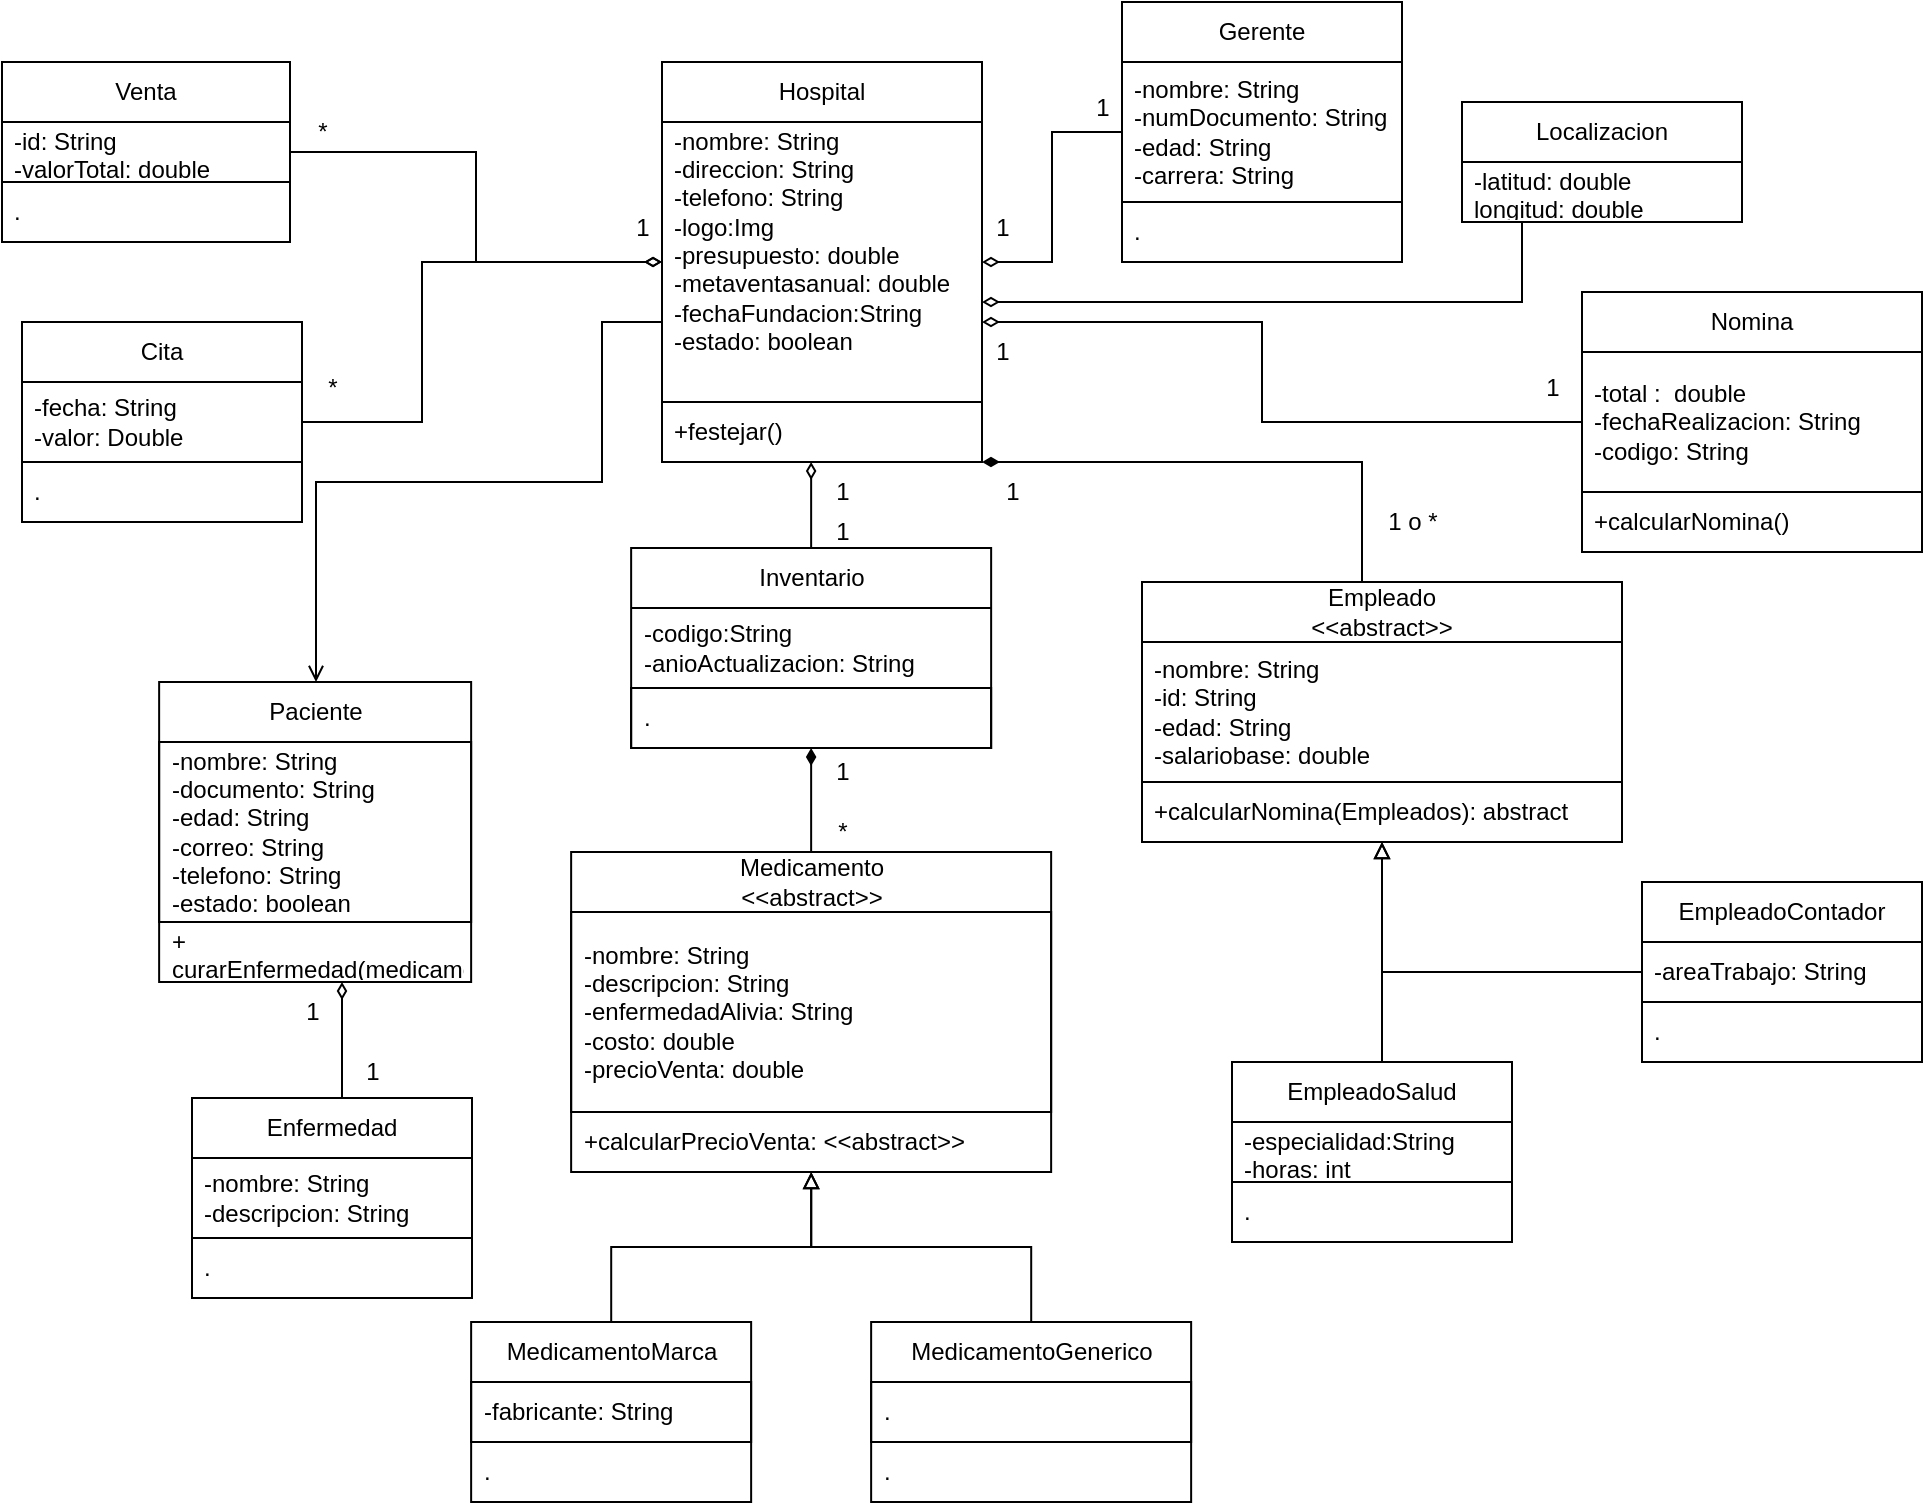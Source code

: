 <mxfile version="21.6.8" type="device">
  <diagram name="Página-1" id="5ng5Rd5MFGHNebcDndLn">
    <mxGraphModel dx="1104" dy="1677" grid="1" gridSize="10" guides="1" tooltips="1" connect="1" arrows="1" fold="1" page="1" pageScale="1" pageWidth="827" pageHeight="1169" math="0" shadow="0">
      <root>
        <mxCell id="0" />
        <mxCell id="1" parent="0" />
        <mxCell id="zHr5D0uDpAl4lUfsIHAJ-25" style="edgeStyle=orthogonalEdgeStyle;rounded=0;orthogonalLoop=1;jettySize=auto;html=1;endArrow=open;endFill=0;" parent="1" source="z0zftwjZhRZJez2SlzQU-1" target="z0zftwjZhRZJez2SlzQU-5" edge="1">
          <mxGeometry relative="1" as="geometry">
            <Array as="points">
              <mxPoint x="410" y="70" />
              <mxPoint x="410" y="150" />
              <mxPoint x="267" y="150" />
            </Array>
          </mxGeometry>
        </mxCell>
        <mxCell id="z0zftwjZhRZJez2SlzQU-1" value="Hospital" style="swimlane;fontStyle=0;childLayout=stackLayout;horizontal=1;startSize=30;horizontalStack=0;resizeParent=1;resizeParentMax=0;resizeLast=0;collapsible=1;marginBottom=0;whiteSpace=wrap;html=1;" parent="1" vertex="1">
          <mxGeometry x="440" y="-60" width="160" height="200" as="geometry" />
        </mxCell>
        <mxCell id="z0zftwjZhRZJez2SlzQU-2" value="-nombre: String&lt;br&gt;-direccion: String&lt;br&gt;-telefono: String&lt;br&gt;-logo:Img&lt;br&gt;-presupuesto: double&lt;br&gt;-metaventasanual: double&lt;br&gt;-fechaFundacion:String&lt;br&gt;-estado: boolean&lt;br&gt;&lt;br&gt;&amp;nbsp;" style="text;strokeColor=default;fillColor=none;align=left;verticalAlign=middle;spacingLeft=4;spacingRight=4;overflow=hidden;points=[[0,0.5],[1,0.5]];portConstraint=eastwest;rotatable=0;whiteSpace=wrap;html=1;" parent="z0zftwjZhRZJez2SlzQU-1" vertex="1">
          <mxGeometry y="30" width="160" height="140" as="geometry" />
        </mxCell>
        <mxCell id="z0zftwjZhRZJez2SlzQU-3" value="+festejar()&lt;br&gt;" style="text;strokeColor=none;fillColor=none;align=left;verticalAlign=middle;spacingLeft=4;spacingRight=4;overflow=hidden;points=[[0,0.5],[1,0.5]];portConstraint=eastwest;rotatable=0;whiteSpace=wrap;html=1;" parent="z0zftwjZhRZJez2SlzQU-1" vertex="1">
          <mxGeometry y="170" width="160" height="30" as="geometry" />
        </mxCell>
        <mxCell id="z0zftwjZhRZJez2SlzQU-5" value="Paciente" style="swimlane;fontStyle=0;childLayout=stackLayout;horizontal=1;startSize=30;horizontalStack=0;resizeParent=1;resizeParentMax=0;resizeLast=0;collapsible=1;marginBottom=0;whiteSpace=wrap;html=1;" parent="1" vertex="1">
          <mxGeometry x="188.57" y="250" width="156" height="150" as="geometry" />
        </mxCell>
        <mxCell id="z0zftwjZhRZJez2SlzQU-6" value="-nombre: String&lt;br&gt;-documento: String&lt;br&gt;-edad: String&lt;br&gt;-correo: String&lt;br&gt;-telefono: String&amp;nbsp;&lt;br&gt;-estado: boolean&lt;br&gt;-enfermedades: String [ ]" style="text;strokeColor=default;fillColor=none;align=left;verticalAlign=middle;spacingLeft=4;spacingRight=4;overflow=hidden;points=[[0,0.5],[1,0.5]];portConstraint=eastwest;rotatable=0;whiteSpace=wrap;html=1;" parent="z0zftwjZhRZJez2SlzQU-5" vertex="1">
          <mxGeometry y="30" width="156" height="90" as="geometry" />
        </mxCell>
        <mxCell id="z0zftwjZhRZJez2SlzQU-7" value="+ curarEnfermedad(medicamento, enfermedad): void" style="text;strokeColor=none;fillColor=none;align=left;verticalAlign=middle;spacingLeft=4;spacingRight=4;overflow=hidden;points=[[0,0.5],[1,0.5]];portConstraint=eastwest;rotatable=0;whiteSpace=wrap;html=1;" parent="z0zftwjZhRZJez2SlzQU-5" vertex="1">
          <mxGeometry y="120" width="156" height="30" as="geometry" />
        </mxCell>
        <mxCell id="kseZ682U2_B1H9WITNdY-10" style="edgeStyle=orthogonalEdgeStyle;rounded=0;orthogonalLoop=1;jettySize=auto;html=1;endArrow=diamondThin;endFill=1;" parent="1" source="z0zftwjZhRZJez2SlzQU-9" target="z0zftwjZhRZJez2SlzQU-1" edge="1">
          <mxGeometry relative="1" as="geometry">
            <Array as="points">
              <mxPoint x="790" y="140" />
            </Array>
            <mxPoint x="790" y="280" as="targetPoint" />
          </mxGeometry>
        </mxCell>
        <mxCell id="z0zftwjZhRZJez2SlzQU-9" value="Empleado&lt;br&gt;&amp;lt;&amp;lt;abstract&amp;gt;&amp;gt;" style="swimlane;fontStyle=0;childLayout=stackLayout;horizontal=1;startSize=30;horizontalStack=0;resizeParent=1;resizeParentMax=0;resizeLast=0;collapsible=1;marginBottom=0;whiteSpace=wrap;html=1;" parent="1" vertex="1">
          <mxGeometry x="680" y="200" width="240" height="130" as="geometry" />
        </mxCell>
        <mxCell id="z0zftwjZhRZJez2SlzQU-10" value="-nombre: String&lt;br&gt;-id: String&lt;br&gt;-edad: String&lt;br&gt;-salariobase: double" style="text;strokeColor=default;fillColor=none;align=left;verticalAlign=middle;spacingLeft=4;spacingRight=4;overflow=hidden;points=[[0,0.5],[1,0.5]];portConstraint=eastwest;rotatable=0;whiteSpace=wrap;html=1;" parent="z0zftwjZhRZJez2SlzQU-9" vertex="1">
          <mxGeometry y="30" width="240" height="70" as="geometry" />
        </mxCell>
        <mxCell id="z0zftwjZhRZJez2SlzQU-11" value="+calcularNomina(Empleados): abstract" style="text;strokeColor=none;fillColor=none;align=left;verticalAlign=middle;spacingLeft=4;spacingRight=4;overflow=hidden;points=[[0,0.5],[1,0.5]];portConstraint=eastwest;rotatable=0;whiteSpace=wrap;html=1;" parent="z0zftwjZhRZJez2SlzQU-9" vertex="1">
          <mxGeometry y="100" width="240" height="30" as="geometry" />
        </mxCell>
        <mxCell id="zHr5D0uDpAl4lUfsIHAJ-1" style="edgeStyle=orthogonalEdgeStyle;rounded=0;orthogonalLoop=1;jettySize=auto;html=1;endArrow=diamondThin;endFill=0;" parent="1" source="0CeELsvjOHtL29tjimqP-1" target="z0zftwjZhRZJez2SlzQU-1" edge="1">
          <mxGeometry relative="1" as="geometry" />
        </mxCell>
        <mxCell id="0CeELsvjOHtL29tjimqP-1" value="Gerente" style="swimlane;fontStyle=0;childLayout=stackLayout;horizontal=1;startSize=30;horizontalStack=0;resizeParent=1;resizeParentMax=0;resizeLast=0;collapsible=1;marginBottom=0;whiteSpace=wrap;html=1;" parent="1" vertex="1">
          <mxGeometry x="670" y="-90" width="140" height="130" as="geometry" />
        </mxCell>
        <mxCell id="0CeELsvjOHtL29tjimqP-2" value="-nombre: String&lt;br&gt;-numDocumento: String&lt;br&gt;-edad: String&amp;nbsp;&lt;br&gt;-carrera: String" style="text;strokeColor=none;fillColor=none;align=left;verticalAlign=middle;spacingLeft=4;spacingRight=4;overflow=hidden;points=[[0,0.5],[1,0.5]];portConstraint=eastwest;rotatable=0;whiteSpace=wrap;html=1;" parent="0CeELsvjOHtL29tjimqP-1" vertex="1">
          <mxGeometry y="30" width="140" height="70" as="geometry" />
        </mxCell>
        <mxCell id="0CeELsvjOHtL29tjimqP-3" value="." style="text;strokeColor=default;fillColor=none;align=left;verticalAlign=middle;spacingLeft=4;spacingRight=4;overflow=hidden;points=[[0,0.5],[1,0.5]];portConstraint=eastwest;rotatable=0;whiteSpace=wrap;html=1;" parent="0CeELsvjOHtL29tjimqP-1" vertex="1">
          <mxGeometry y="100" width="140" height="30" as="geometry" />
        </mxCell>
        <mxCell id="kseZ682U2_B1H9WITNdY-14" style="edgeStyle=orthogonalEdgeStyle;rounded=0;orthogonalLoop=1;jettySize=auto;html=1;endArrow=block;endFill=0;" parent="1" source="0CeELsvjOHtL29tjimqP-12" target="z0zftwjZhRZJez2SlzQU-9" edge="1">
          <mxGeometry relative="1" as="geometry">
            <Array as="points">
              <mxPoint x="800" y="410" />
              <mxPoint x="800" y="410" />
            </Array>
          </mxGeometry>
        </mxCell>
        <mxCell id="0CeELsvjOHtL29tjimqP-12" value="EmpleadoSalud" style="swimlane;fontStyle=0;childLayout=stackLayout;horizontal=1;startSize=30;horizontalStack=0;resizeParent=1;resizeParentMax=0;resizeLast=0;collapsible=1;marginBottom=0;whiteSpace=wrap;html=1;" parent="1" vertex="1">
          <mxGeometry x="725" y="440" width="140" height="90" as="geometry" />
        </mxCell>
        <mxCell id="0CeELsvjOHtL29tjimqP-13" value="-especialidad:String&lt;br&gt;-horas: int" style="text;strokeColor=default;fillColor=none;align=left;verticalAlign=middle;spacingLeft=4;spacingRight=4;overflow=hidden;points=[[0,0.5],[1,0.5]];portConstraint=eastwest;rotatable=0;whiteSpace=wrap;html=1;" parent="0CeELsvjOHtL29tjimqP-12" vertex="1">
          <mxGeometry y="30" width="140" height="30" as="geometry" />
        </mxCell>
        <mxCell id="0CeELsvjOHtL29tjimqP-14" value="." style="text;strokeColor=none;fillColor=none;align=left;verticalAlign=middle;spacingLeft=4;spacingRight=4;overflow=hidden;points=[[0,0.5],[1,0.5]];portConstraint=eastwest;rotatable=0;whiteSpace=wrap;html=1;" parent="0CeELsvjOHtL29tjimqP-12" vertex="1">
          <mxGeometry y="60" width="140" height="30" as="geometry" />
        </mxCell>
        <mxCell id="kseZ682U2_B1H9WITNdY-15" style="edgeStyle=orthogonalEdgeStyle;rounded=0;orthogonalLoop=1;jettySize=auto;html=1;endArrow=block;endFill=0;" parent="1" source="0CeELsvjOHtL29tjimqP-16" target="z0zftwjZhRZJez2SlzQU-9" edge="1">
          <mxGeometry relative="1" as="geometry" />
        </mxCell>
        <mxCell id="0CeELsvjOHtL29tjimqP-16" value="EmpleadoContador" style="swimlane;fontStyle=0;childLayout=stackLayout;horizontal=1;startSize=30;horizontalStack=0;resizeParent=1;resizeParentMax=0;resizeLast=0;collapsible=1;marginBottom=0;whiteSpace=wrap;html=1;" parent="1" vertex="1">
          <mxGeometry x="930" y="350" width="140" height="90" as="geometry" />
        </mxCell>
        <mxCell id="0CeELsvjOHtL29tjimqP-17" value="-areaTrabajo: String" style="text;strokeColor=default;fillColor=none;align=left;verticalAlign=middle;spacingLeft=4;spacingRight=4;overflow=hidden;points=[[0,0.5],[1,0.5]];portConstraint=eastwest;rotatable=0;whiteSpace=wrap;html=1;" parent="0CeELsvjOHtL29tjimqP-16" vertex="1">
          <mxGeometry y="30" width="140" height="30" as="geometry" />
        </mxCell>
        <mxCell id="0CeELsvjOHtL29tjimqP-18" value="." style="text;strokeColor=none;fillColor=none;align=left;verticalAlign=middle;spacingLeft=4;spacingRight=4;overflow=hidden;points=[[0,0.5],[1,0.5]];portConstraint=eastwest;rotatable=0;whiteSpace=wrap;html=1;" parent="0CeELsvjOHtL29tjimqP-16" vertex="1">
          <mxGeometry y="60" width="140" height="30" as="geometry" />
        </mxCell>
        <mxCell id="kseZ682U2_B1H9WITNdY-16" value="1" style="text;html=1;align=center;verticalAlign=middle;resizable=0;points=[];autosize=1;strokeColor=none;fillColor=none;" parent="1" vertex="1">
          <mxGeometry x="600" y="140" width="30" height="30" as="geometry" />
        </mxCell>
        <mxCell id="kseZ682U2_B1H9WITNdY-17" value="1 o *" style="text;html=1;align=center;verticalAlign=middle;resizable=0;points=[];autosize=1;strokeColor=none;fillColor=none;" parent="1" vertex="1">
          <mxGeometry x="790" y="155" width="50" height="30" as="geometry" />
        </mxCell>
        <mxCell id="zHr5D0uDpAl4lUfsIHAJ-22" style="edgeStyle=orthogonalEdgeStyle;rounded=0;orthogonalLoop=1;jettySize=auto;html=1;endArrow=diamondThin;endFill=0;" parent="1" source="FbD24d7eEhh-b86b1OGt-1" target="z0zftwjZhRZJez2SlzQU-1" edge="1">
          <mxGeometry relative="1" as="geometry">
            <Array as="points">
              <mxPoint x="870" y="60" />
            </Array>
          </mxGeometry>
        </mxCell>
        <mxCell id="FbD24d7eEhh-b86b1OGt-1" value="Localizacion" style="swimlane;fontStyle=0;childLayout=stackLayout;horizontal=1;startSize=30;horizontalStack=0;resizeParent=1;resizeParentMax=0;resizeLast=0;collapsible=1;marginBottom=0;whiteSpace=wrap;html=1;" parent="1" vertex="1">
          <mxGeometry x="840" y="-40" width="140" height="60" as="geometry" />
        </mxCell>
        <mxCell id="FbD24d7eEhh-b86b1OGt-2" value="-latitud: double&lt;br&gt;longitud: double" style="text;strokeColor=default;fillColor=none;align=left;verticalAlign=middle;spacingLeft=4;spacingRight=4;overflow=hidden;points=[[0,0.5],[1,0.5]];portConstraint=eastwest;rotatable=0;whiteSpace=wrap;html=1;" parent="FbD24d7eEhh-b86b1OGt-1" vertex="1">
          <mxGeometry y="30" width="140" height="30" as="geometry" />
        </mxCell>
        <mxCell id="UPlTVvGYmtkSgEmmuNZU-3" style="edgeStyle=orthogonalEdgeStyle;rounded=0;orthogonalLoop=1;jettySize=auto;html=1;endArrow=diamondThin;endFill=0;" parent="1" source="FbD24d7eEhh-b86b1OGt-5" target="z0zftwjZhRZJez2SlzQU-1" edge="1">
          <mxGeometry relative="1" as="geometry">
            <Array as="points">
              <mxPoint x="320" y="120" />
              <mxPoint x="320" y="40" />
            </Array>
          </mxGeometry>
        </mxCell>
        <mxCell id="FbD24d7eEhh-b86b1OGt-5" value="Cita" style="swimlane;fontStyle=0;childLayout=stackLayout;horizontal=1;startSize=30;horizontalStack=0;resizeParent=1;resizeParentMax=0;resizeLast=0;collapsible=1;marginBottom=0;whiteSpace=wrap;html=1;" parent="1" vertex="1">
          <mxGeometry x="120" y="70" width="140" height="100" as="geometry" />
        </mxCell>
        <mxCell id="FbD24d7eEhh-b86b1OGt-6" value="-fecha: String&lt;br&gt;-valor: Double" style="text;strokeColor=default;fillColor=none;align=left;verticalAlign=middle;spacingLeft=4;spacingRight=4;overflow=hidden;points=[[0,0.5],[1,0.5]];portConstraint=eastwest;rotatable=0;whiteSpace=wrap;html=1;" parent="FbD24d7eEhh-b86b1OGt-5" vertex="1">
          <mxGeometry y="30" width="140" height="40" as="geometry" />
        </mxCell>
        <mxCell id="FbD24d7eEhh-b86b1OGt-7" value="." style="text;strokeColor=none;fillColor=none;align=left;verticalAlign=middle;spacingLeft=4;spacingRight=4;overflow=hidden;points=[[0,0.5],[1,0.5]];portConstraint=eastwest;rotatable=0;whiteSpace=wrap;html=1;" parent="FbD24d7eEhh-b86b1OGt-5" vertex="1">
          <mxGeometry y="70" width="140" height="30" as="geometry" />
        </mxCell>
        <mxCell id="zHr5D0uDpAl4lUfsIHAJ-4" style="edgeStyle=orthogonalEdgeStyle;rounded=0;orthogonalLoop=1;jettySize=auto;html=1;endArrow=diamondThin;endFill=0;" parent="1" source="FbD24d7eEhh-b86b1OGt-9" target="z0zftwjZhRZJez2SlzQU-1" edge="1">
          <mxGeometry relative="1" as="geometry">
            <Array as="points">
              <mxPoint x="740" y="120" />
              <mxPoint x="740" y="70" />
            </Array>
          </mxGeometry>
        </mxCell>
        <mxCell id="FbD24d7eEhh-b86b1OGt-9" value="Nomina" style="swimlane;fontStyle=0;childLayout=stackLayout;horizontal=1;startSize=30;horizontalStack=0;resizeParent=1;resizeParentMax=0;resizeLast=0;collapsible=1;marginBottom=0;whiteSpace=wrap;html=1;" parent="1" vertex="1">
          <mxGeometry x="900" y="55" width="170" height="130" as="geometry" />
        </mxCell>
        <mxCell id="FbD24d7eEhh-b86b1OGt-10" value="-total :&amp;nbsp; double&lt;br&gt;-fechaRealizacion: String&lt;br&gt;-codigo: String&lt;br&gt;" style="text;strokeColor=default;fillColor=none;align=left;verticalAlign=middle;spacingLeft=4;spacingRight=4;overflow=hidden;points=[[0,0.5],[1,0.5]];portConstraint=eastwest;rotatable=0;whiteSpace=wrap;html=1;" parent="FbD24d7eEhh-b86b1OGt-9" vertex="1">
          <mxGeometry y="30" width="170" height="70" as="geometry" />
        </mxCell>
        <mxCell id="FbD24d7eEhh-b86b1OGt-11" value="+calcularNomina()" style="text;strokeColor=none;fillColor=none;align=left;verticalAlign=middle;spacingLeft=4;spacingRight=4;overflow=hidden;points=[[0,0.5],[1,0.5]];portConstraint=eastwest;rotatable=0;whiteSpace=wrap;html=1;" parent="FbD24d7eEhh-b86b1OGt-9" vertex="1">
          <mxGeometry y="100" width="170" height="30" as="geometry" />
        </mxCell>
        <mxCell id="UPlTVvGYmtkSgEmmuNZU-4" style="edgeStyle=orthogonalEdgeStyle;rounded=0;orthogonalLoop=1;jettySize=auto;html=1;endArrow=diamondThin;endFill=0;" parent="1" source="FbD24d7eEhh-b86b1OGt-14" target="z0zftwjZhRZJez2SlzQU-1" edge="1">
          <mxGeometry relative="1" as="geometry" />
        </mxCell>
        <mxCell id="FbD24d7eEhh-b86b1OGt-14" value="Venta" style="swimlane;fontStyle=0;childLayout=stackLayout;horizontal=1;startSize=30;horizontalStack=0;resizeParent=1;resizeParentMax=0;resizeLast=0;collapsible=1;marginBottom=0;whiteSpace=wrap;html=1;" parent="1" vertex="1">
          <mxGeometry x="110" y="-60" width="144" height="90" as="geometry" />
        </mxCell>
        <mxCell id="FbD24d7eEhh-b86b1OGt-15" value="-id: String&lt;br&gt;-valorTotal: double" style="text;strokeColor=default;fillColor=none;align=left;verticalAlign=middle;spacingLeft=4;spacingRight=4;overflow=hidden;points=[[0,0.5],[1,0.5]];portConstraint=eastwest;rotatable=0;whiteSpace=wrap;html=1;" parent="FbD24d7eEhh-b86b1OGt-14" vertex="1">
          <mxGeometry y="30" width="144" height="30" as="geometry" />
        </mxCell>
        <mxCell id="FbD24d7eEhh-b86b1OGt-16" value="." style="text;strokeColor=none;fillColor=none;align=left;verticalAlign=middle;spacingLeft=4;spacingRight=4;overflow=hidden;points=[[0,0.5],[1,0.5]];portConstraint=eastwest;rotatable=0;whiteSpace=wrap;html=1;" parent="FbD24d7eEhh-b86b1OGt-14" vertex="1">
          <mxGeometry y="60" width="144" height="30" as="geometry" />
        </mxCell>
        <mxCell id="zHr5D0uDpAl4lUfsIHAJ-8" style="edgeStyle=orthogonalEdgeStyle;rounded=0;orthogonalLoop=1;jettySize=auto;html=1;endArrow=diamondThin;endFill=0;" parent="1" source="FbD24d7eEhh-b86b1OGt-18" target="z0zftwjZhRZJez2SlzQU-5" edge="1">
          <mxGeometry relative="1" as="geometry">
            <Array as="points">
              <mxPoint x="280" y="440" />
              <mxPoint x="280" y="440" />
            </Array>
          </mxGeometry>
        </mxCell>
        <mxCell id="FbD24d7eEhh-b86b1OGt-18" value="Enfermedad" style="swimlane;fontStyle=0;childLayout=stackLayout;horizontal=1;startSize=30;horizontalStack=0;resizeParent=1;resizeParentMax=0;resizeLast=0;collapsible=1;marginBottom=0;whiteSpace=wrap;html=1;" parent="1" vertex="1">
          <mxGeometry x="205" y="458" width="140" height="100" as="geometry" />
        </mxCell>
        <mxCell id="FbD24d7eEhh-b86b1OGt-19" value="-nombre: String&lt;br&gt;-descripcion: String" style="text;strokeColor=default;fillColor=none;align=left;verticalAlign=middle;spacingLeft=4;spacingRight=4;overflow=hidden;points=[[0,0.5],[1,0.5]];portConstraint=eastwest;rotatable=0;whiteSpace=wrap;html=1;" parent="FbD24d7eEhh-b86b1OGt-18" vertex="1">
          <mxGeometry y="30" width="140" height="40" as="geometry" />
        </mxCell>
        <mxCell id="FbD24d7eEhh-b86b1OGt-20" value="." style="text;strokeColor=none;fillColor=none;align=left;verticalAlign=middle;spacingLeft=4;spacingRight=4;overflow=hidden;points=[[0,0.5],[1,0.5]];portConstraint=eastwest;rotatable=0;whiteSpace=wrap;html=1;" parent="FbD24d7eEhh-b86b1OGt-18" vertex="1">
          <mxGeometry y="70" width="140" height="30" as="geometry" />
        </mxCell>
        <mxCell id="zHr5D0uDpAl4lUfsIHAJ-13" style="edgeStyle=orthogonalEdgeStyle;rounded=0;orthogonalLoop=1;jettySize=auto;html=1;endArrow=diamondThin;endFill=0;" parent="1" source="FbD24d7eEhh-b86b1OGt-23" target="z0zftwjZhRZJez2SlzQU-1" edge="1">
          <mxGeometry relative="1" as="geometry">
            <Array as="points">
              <mxPoint x="515" y="191" />
              <mxPoint x="510" y="191" />
            </Array>
          </mxGeometry>
        </mxCell>
        <mxCell id="FbD24d7eEhh-b86b1OGt-23" value="Inventario" style="swimlane;fontStyle=0;childLayout=stackLayout;horizontal=1;startSize=30;horizontalStack=0;resizeParent=1;resizeParentMax=0;resizeLast=0;collapsible=1;marginBottom=0;whiteSpace=wrap;html=1;" parent="1" vertex="1">
          <mxGeometry x="424.57" y="183" width="180" height="100" as="geometry" />
        </mxCell>
        <mxCell id="FbD24d7eEhh-b86b1OGt-24" value="-codigo:String&lt;br&gt;-anioActualizacion: String&lt;br&gt;" style="text;strokeColor=none;fillColor=none;align=left;verticalAlign=middle;spacingLeft=4;spacingRight=4;overflow=hidden;points=[[0,0.5],[1,0.5]];portConstraint=eastwest;rotatable=0;whiteSpace=wrap;html=1;" parent="FbD24d7eEhh-b86b1OGt-23" vertex="1">
          <mxGeometry y="30" width="180" height="40" as="geometry" />
        </mxCell>
        <mxCell id="FbD24d7eEhh-b86b1OGt-25" value="." style="text;strokeColor=default;fillColor=none;align=left;verticalAlign=middle;spacingLeft=4;spacingRight=4;overflow=hidden;points=[[0,0.5],[1,0.5]];portConstraint=eastwest;rotatable=0;whiteSpace=wrap;html=1;" parent="FbD24d7eEhh-b86b1OGt-23" vertex="1">
          <mxGeometry y="70" width="180" height="30" as="geometry" />
        </mxCell>
        <mxCell id="UPlTVvGYmtkSgEmmuNZU-1" style="edgeStyle=orthogonalEdgeStyle;rounded=0;orthogonalLoop=1;jettySize=auto;html=1;endArrow=diamondThin;endFill=1;" parent="1" source="FbD24d7eEhh-b86b1OGt-27" target="FbD24d7eEhh-b86b1OGt-23" edge="1">
          <mxGeometry relative="1" as="geometry" />
        </mxCell>
        <mxCell id="FbD24d7eEhh-b86b1OGt-27" value="Medicamento&lt;br&gt;&amp;lt;&amp;lt;abstract&amp;gt;&amp;gt;" style="swimlane;fontStyle=0;childLayout=stackLayout;horizontal=1;startSize=30;horizontalStack=0;resizeParent=1;resizeParentMax=0;resizeLast=0;collapsible=1;marginBottom=0;whiteSpace=wrap;html=1;" parent="1" vertex="1">
          <mxGeometry x="394.57" y="335" width="240" height="160" as="geometry" />
        </mxCell>
        <mxCell id="FbD24d7eEhh-b86b1OGt-28" value="-nombre: String&lt;br&gt;-descripcion: String&lt;br&gt;-enfermedadAlivia: String&lt;br&gt;-costo: double&lt;br&gt;-precioVenta: double" style="text;strokeColor=default;fillColor=none;align=left;verticalAlign=middle;spacingLeft=4;spacingRight=4;overflow=hidden;points=[[0,0.5],[1,0.5]];portConstraint=eastwest;rotatable=0;whiteSpace=wrap;html=1;" parent="FbD24d7eEhh-b86b1OGt-27" vertex="1">
          <mxGeometry y="30" width="240" height="100" as="geometry" />
        </mxCell>
        <mxCell id="FbD24d7eEhh-b86b1OGt-29" value="+calcularPrecioVenta: &amp;lt;&amp;lt;abstract&amp;gt;&amp;gt;" style="text;strokeColor=none;fillColor=none;align=left;verticalAlign=middle;spacingLeft=4;spacingRight=4;overflow=hidden;points=[[0,0.5],[1,0.5]];portConstraint=eastwest;rotatable=0;whiteSpace=wrap;html=1;" parent="FbD24d7eEhh-b86b1OGt-27" vertex="1">
          <mxGeometry y="130" width="240" height="30" as="geometry" />
        </mxCell>
        <mxCell id="FbD24d7eEhh-b86b1OGt-40" style="edgeStyle=orthogonalEdgeStyle;rounded=0;orthogonalLoop=1;jettySize=auto;html=1;endArrow=block;endFill=0;" parent="1" source="FbD24d7eEhh-b86b1OGt-31" target="FbD24d7eEhh-b86b1OGt-27" edge="1">
          <mxGeometry relative="1" as="geometry" />
        </mxCell>
        <mxCell id="FbD24d7eEhh-b86b1OGt-31" value="MedicamentoGenerico" style="swimlane;fontStyle=0;childLayout=stackLayout;horizontal=1;startSize=30;horizontalStack=0;resizeParent=1;resizeParentMax=0;resizeLast=0;collapsible=1;marginBottom=0;whiteSpace=wrap;html=1;" parent="1" vertex="1">
          <mxGeometry x="544.57" y="570" width="160" height="90" as="geometry" />
        </mxCell>
        <mxCell id="FbD24d7eEhh-b86b1OGt-32" value="." style="text;strokeColor=default;fillColor=none;align=left;verticalAlign=middle;spacingLeft=4;spacingRight=4;overflow=hidden;points=[[0,0.5],[1,0.5]];portConstraint=eastwest;rotatable=0;whiteSpace=wrap;html=1;" parent="FbD24d7eEhh-b86b1OGt-31" vertex="1">
          <mxGeometry y="30" width="160" height="30" as="geometry" />
        </mxCell>
        <mxCell id="FbD24d7eEhh-b86b1OGt-33" value="." style="text;strokeColor=none;fillColor=none;align=left;verticalAlign=middle;spacingLeft=4;spacingRight=4;overflow=hidden;points=[[0,0.5],[1,0.5]];portConstraint=eastwest;rotatable=0;whiteSpace=wrap;html=1;" parent="FbD24d7eEhh-b86b1OGt-31" vertex="1">
          <mxGeometry y="60" width="160" height="30" as="geometry" />
        </mxCell>
        <mxCell id="FbD24d7eEhh-b86b1OGt-39" style="edgeStyle=orthogonalEdgeStyle;rounded=0;orthogonalLoop=1;jettySize=auto;html=1;endArrow=block;endFill=0;" parent="1" source="FbD24d7eEhh-b86b1OGt-35" target="FbD24d7eEhh-b86b1OGt-27" edge="1">
          <mxGeometry relative="1" as="geometry" />
        </mxCell>
        <mxCell id="FbD24d7eEhh-b86b1OGt-35" value="MedicamentoMarca" style="swimlane;fontStyle=0;childLayout=stackLayout;horizontal=1;startSize=30;horizontalStack=0;resizeParent=1;resizeParentMax=0;resizeLast=0;collapsible=1;marginBottom=0;whiteSpace=wrap;html=1;" parent="1" vertex="1">
          <mxGeometry x="344.57" y="570" width="140" height="90" as="geometry" />
        </mxCell>
        <mxCell id="FbD24d7eEhh-b86b1OGt-36" value="-fabricante: String" style="text;strokeColor=default;fillColor=none;align=left;verticalAlign=middle;spacingLeft=4;spacingRight=4;overflow=hidden;points=[[0,0.5],[1,0.5]];portConstraint=eastwest;rotatable=0;whiteSpace=wrap;html=1;" parent="FbD24d7eEhh-b86b1OGt-35" vertex="1">
          <mxGeometry y="30" width="140" height="30" as="geometry" />
        </mxCell>
        <mxCell id="FbD24d7eEhh-b86b1OGt-37" value="." style="text;strokeColor=none;fillColor=none;align=left;verticalAlign=middle;spacingLeft=4;spacingRight=4;overflow=hidden;points=[[0,0.5],[1,0.5]];portConstraint=eastwest;rotatable=0;whiteSpace=wrap;html=1;" parent="FbD24d7eEhh-b86b1OGt-35" vertex="1">
          <mxGeometry y="60" width="140" height="30" as="geometry" />
        </mxCell>
        <mxCell id="zHr5D0uDpAl4lUfsIHAJ-2" value="1" style="text;html=1;align=center;verticalAlign=middle;resizable=0;points=[];autosize=1;strokeColor=none;fillColor=none;" parent="1" vertex="1">
          <mxGeometry x="595" y="8" width="30" height="30" as="geometry" />
        </mxCell>
        <mxCell id="zHr5D0uDpAl4lUfsIHAJ-3" value="1" style="text;html=1;align=center;verticalAlign=middle;resizable=0;points=[];autosize=1;strokeColor=none;fillColor=none;" parent="1" vertex="1">
          <mxGeometry x="645" y="-52" width="30" height="30" as="geometry" />
        </mxCell>
        <mxCell id="zHr5D0uDpAl4lUfsIHAJ-5" value="1" style="text;html=1;align=center;verticalAlign=middle;resizable=0;points=[];autosize=1;strokeColor=none;fillColor=none;" parent="1" vertex="1">
          <mxGeometry x="595" y="70" width="30" height="30" as="geometry" />
        </mxCell>
        <mxCell id="zHr5D0uDpAl4lUfsIHAJ-7" value="1" style="text;html=1;align=center;verticalAlign=middle;resizable=0;points=[];autosize=1;strokeColor=none;fillColor=none;" parent="1" vertex="1">
          <mxGeometry x="870" y="88" width="30" height="30" as="geometry" />
        </mxCell>
        <mxCell id="zHr5D0uDpAl4lUfsIHAJ-10" value="1" style="text;html=1;align=center;verticalAlign=middle;resizable=0;points=[];autosize=1;strokeColor=none;fillColor=none;" parent="1" vertex="1">
          <mxGeometry x="250" y="400" width="30" height="30" as="geometry" />
        </mxCell>
        <mxCell id="zHr5D0uDpAl4lUfsIHAJ-11" value="1" style="text;html=1;align=center;verticalAlign=middle;resizable=0;points=[];autosize=1;strokeColor=none;fillColor=none;" parent="1" vertex="1">
          <mxGeometry x="280" y="430" width="30" height="30" as="geometry" />
        </mxCell>
        <mxCell id="zHr5D0uDpAl4lUfsIHAJ-14" value="1" style="text;html=1;align=center;verticalAlign=middle;resizable=0;points=[];autosize=1;strokeColor=none;fillColor=none;" parent="1" vertex="1">
          <mxGeometry x="514.57" y="140" width="30" height="30" as="geometry" />
        </mxCell>
        <mxCell id="zHr5D0uDpAl4lUfsIHAJ-15" value="1" style="text;html=1;align=center;verticalAlign=middle;resizable=0;points=[];autosize=1;strokeColor=none;fillColor=none;" parent="1" vertex="1">
          <mxGeometry x="515" y="280" width="30" height="30" as="geometry" />
        </mxCell>
        <mxCell id="zHr5D0uDpAl4lUfsIHAJ-16" value="1" style="text;html=1;align=center;verticalAlign=middle;resizable=0;points=[];autosize=1;strokeColor=none;fillColor=none;" parent="1" vertex="1">
          <mxGeometry x="514.57" y="160" width="30" height="30" as="geometry" />
        </mxCell>
        <mxCell id="zHr5D0uDpAl4lUfsIHAJ-17" value="*" style="text;html=1;align=center;verticalAlign=middle;resizable=0;points=[];autosize=1;strokeColor=none;fillColor=none;" parent="1" vertex="1">
          <mxGeometry x="515" y="310" width="30" height="30" as="geometry" />
        </mxCell>
        <mxCell id="zHr5D0uDpAl4lUfsIHAJ-18" value="1" style="text;html=1;align=center;verticalAlign=middle;resizable=0;points=[];autosize=1;strokeColor=none;fillColor=none;" parent="1" vertex="1">
          <mxGeometry x="415" y="8" width="30" height="30" as="geometry" />
        </mxCell>
        <mxCell id="zHr5D0uDpAl4lUfsIHAJ-19" value="*" style="text;html=1;align=center;verticalAlign=middle;resizable=0;points=[];autosize=1;strokeColor=none;fillColor=none;" parent="1" vertex="1">
          <mxGeometry x="260" y="88" width="30" height="30" as="geometry" />
        </mxCell>
        <mxCell id="zHr5D0uDpAl4lUfsIHAJ-20" value="*" style="text;html=1;align=center;verticalAlign=middle;resizable=0;points=[];autosize=1;strokeColor=none;fillColor=none;" parent="1" vertex="1">
          <mxGeometry x="255" y="-40" width="30" height="30" as="geometry" />
        </mxCell>
      </root>
    </mxGraphModel>
  </diagram>
</mxfile>
